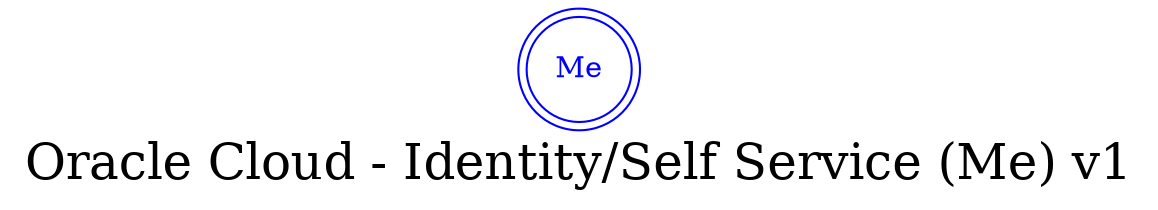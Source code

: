 digraph LexiconGraph {
graph[label="Oracle Cloud - Identity/Self Service (Me) v1", fontsize=24]
splines=true
"Me" [color=blue, fontcolor=blue, shape=doublecircle]
}
